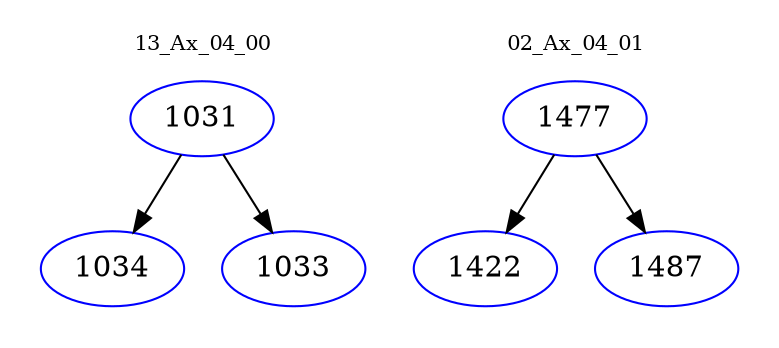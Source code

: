 digraph{
subgraph cluster_0 {
color = white
label = "13_Ax_04_00";
fontsize=10;
T0_1031 [label="1031", color="blue"]
T0_1031 -> T0_1034 [color="black"]
T0_1034 [label="1034", color="blue"]
T0_1031 -> T0_1033 [color="black"]
T0_1033 [label="1033", color="blue"]
}
subgraph cluster_1 {
color = white
label = "02_Ax_04_01";
fontsize=10;
T1_1477 [label="1477", color="blue"]
T1_1477 -> T1_1422 [color="black"]
T1_1422 [label="1422", color="blue"]
T1_1477 -> T1_1487 [color="black"]
T1_1487 [label="1487", color="blue"]
}
}
